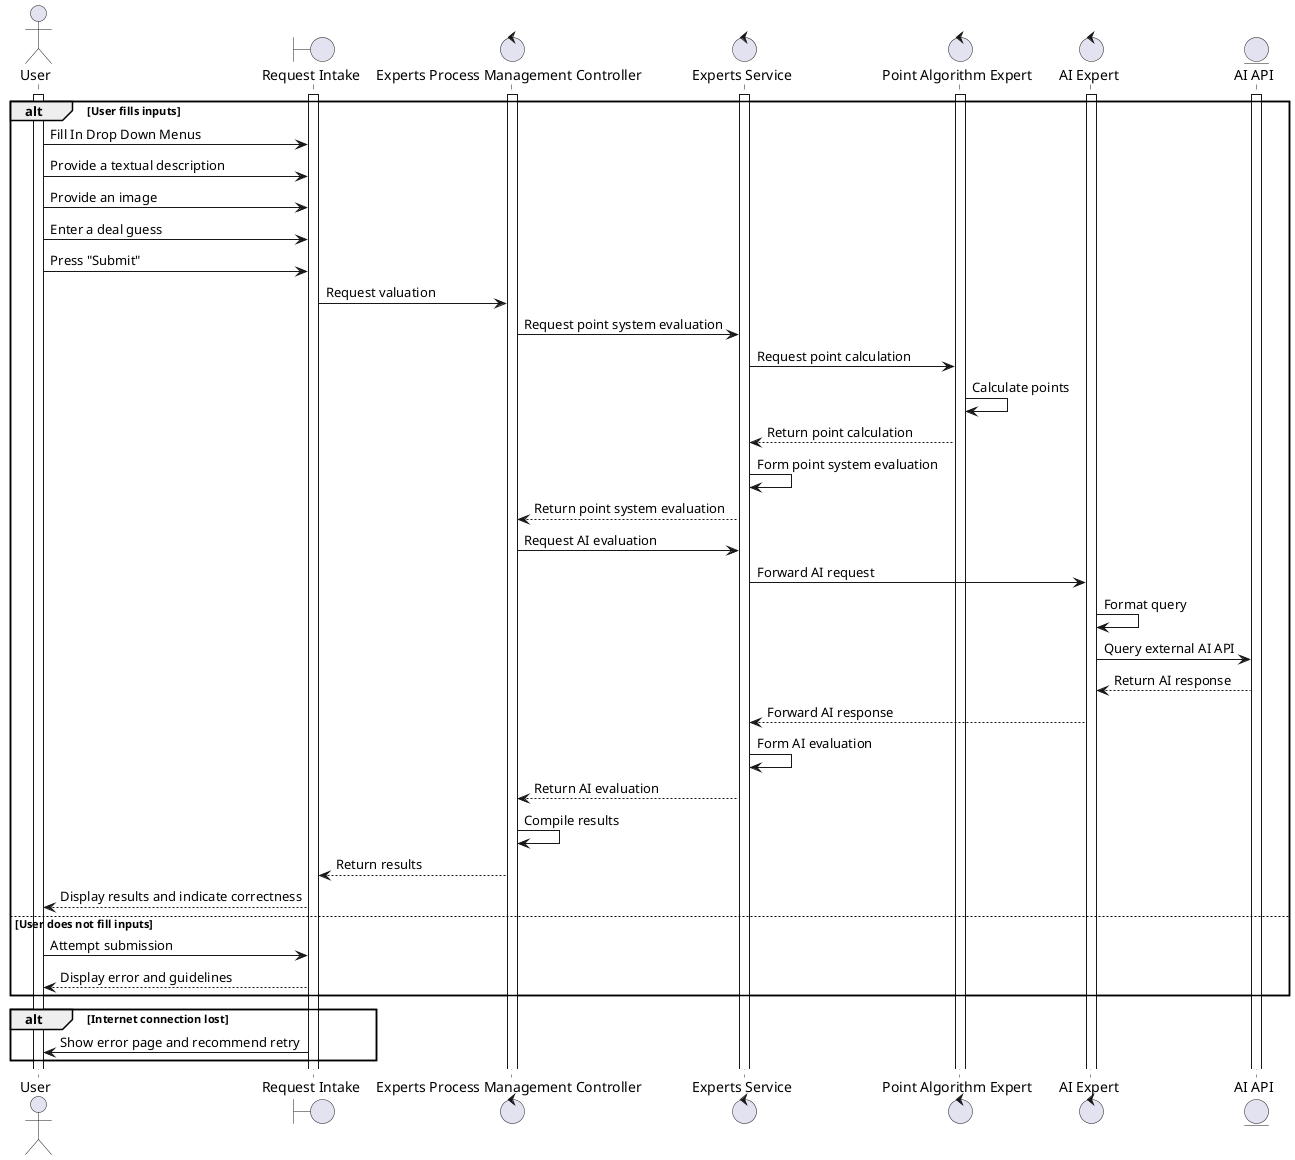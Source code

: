 @startuml be3
actor User
boundary "Request Intake" as Intake
control "Experts Process Management Controller" as Controller
control "Experts Service" as Service
control "Point Algorithm Expert" as Algorithm
control "AI Expert" as AI
entity "AI API" as AI_API
activate User
activate Intake
activate Controller
activate Service
activate Algorithm
activate AI
activate AI_API

alt User fills inputs
    User -> Intake: Fill In Drop Down Menus
    User -> Intake: Provide a textual description
    User -> Intake: Provide an image
    User -> Intake: Enter a deal guess
    User -> Intake: Press "Submit"
    Intake -> Controller: Request valuation
    Controller -> Service: Request point system evaluation
    Service -> Algorithm: Request point calculation
    Algorithm -> Algorithm: Calculate points
    Algorithm --> Service: Return point calculation
    Service -> Service: Form point system evaluation
    Service --> Controller: Return point system evaluation
    Controller -> Service: Request AI evaluation
    Service -> AI: Forward AI request
    AI -> AI: Format query
    AI -> AI_API: Query external AI API
    AI_API --> AI: Return AI response
    AI --> Service: Forward AI response
    Service -> Service: Form AI evaluation
    Service --> Controller: Return AI evaluation
    Controller -> Controller: Compile results
    Controller --> Intake: Return results
    Intake --> User: Display results and indicate correctness
else User does not fill inputs
    User -> Intake: Attempt submission
    Intake --> User: Display error and guidelines
end

alt Internet connection lost
    Intake -> User: Show error page and recommend retry
end

@enduml